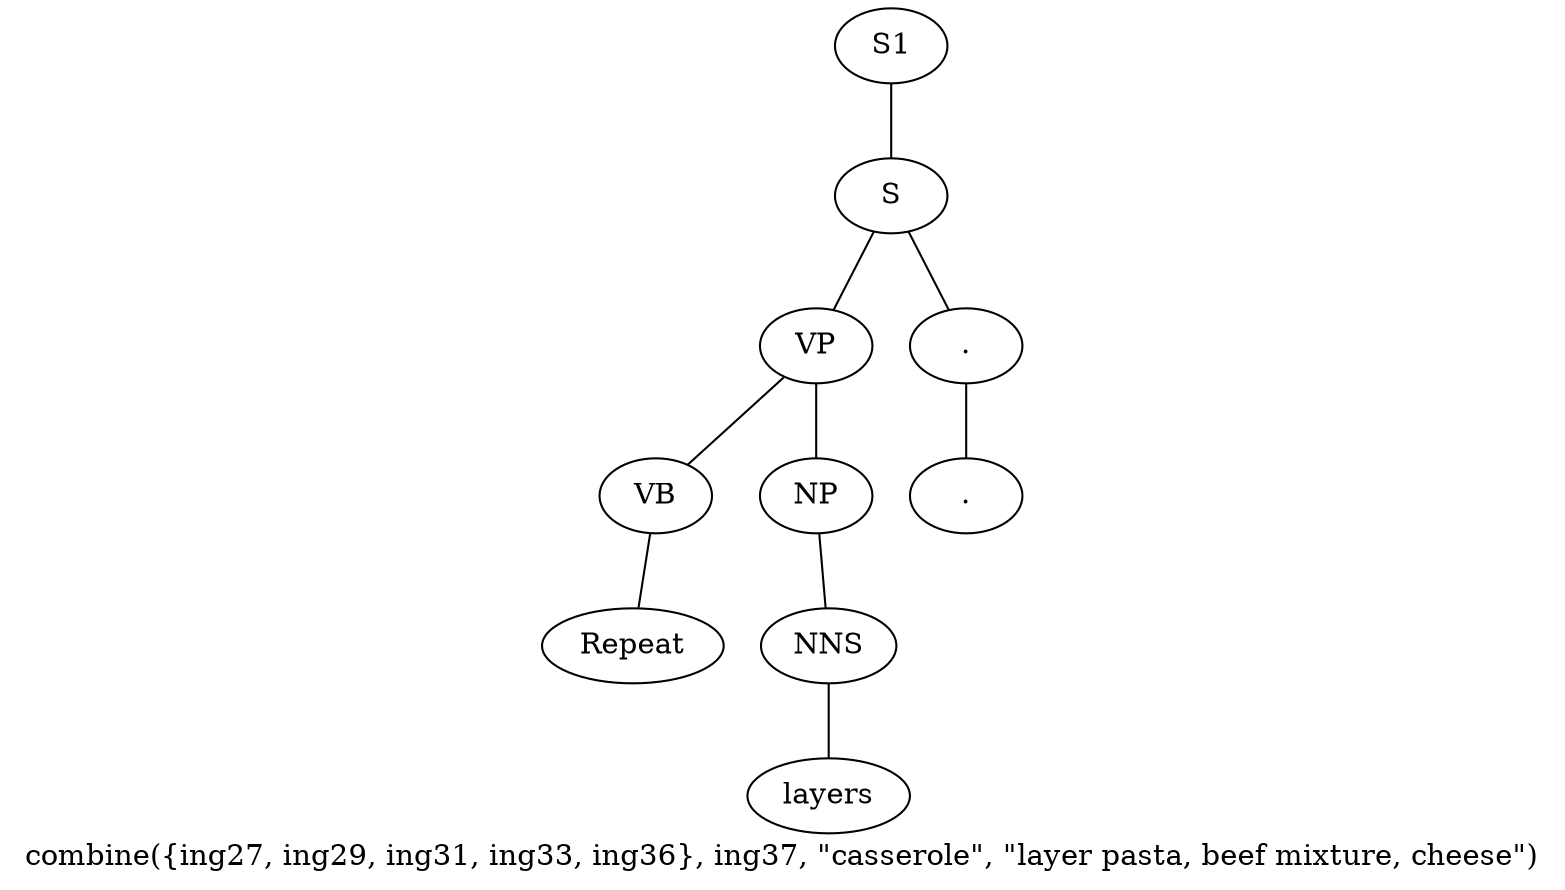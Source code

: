 graph SyntaxGraph {
	label = "combine({ing27, ing29, ing31, ing33, ing36}, ing37, \"casserole\", \"layer pasta, beef mixture, cheese\")";
	Node0 [label="S1"];
	Node1 [label="S"];
	Node2 [label="VP"];
	Node3 [label="VB"];
	Node4 [label="Repeat"];
	Node5 [label="NP"];
	Node6 [label="NNS"];
	Node7 [label="layers"];
	Node8 [label="."];
	Node9 [label="."];

	Node0 -- Node1;
	Node1 -- Node2;
	Node1 -- Node8;
	Node2 -- Node3;
	Node2 -- Node5;
	Node3 -- Node4;
	Node5 -- Node6;
	Node6 -- Node7;
	Node8 -- Node9;
}
